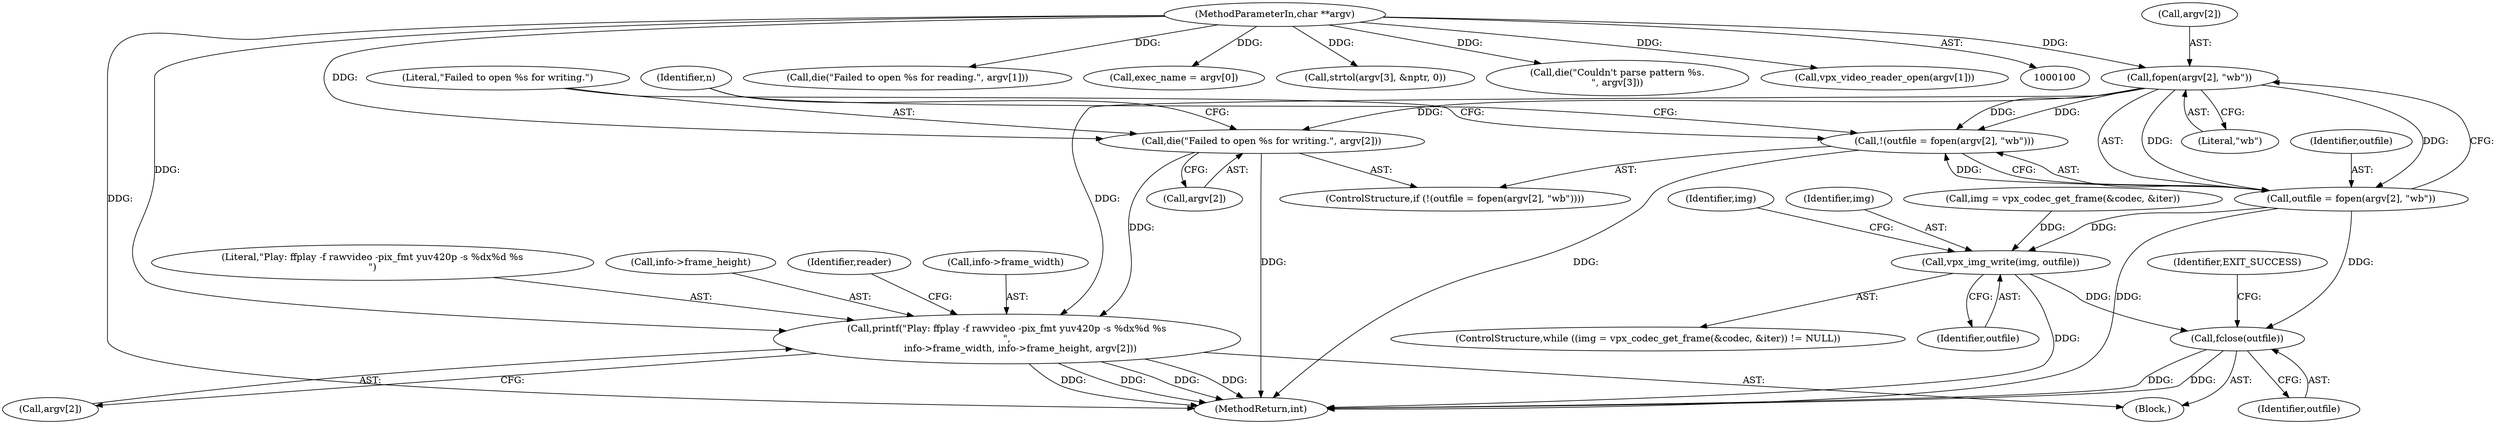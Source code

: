 digraph "0_Android_5a9753fca56f0eeb9f61e342b2fccffc364f9426_1@API" {
"1000170" [label="(Call,fopen(argv[2], \"wb\"))"];
"1000102" [label="(MethodParameterIn,char **argv)"];
"1000167" [label="(Call,!(outfile = fopen(argv[2], \"wb\")))"];
"1000168" [label="(Call,outfile = fopen(argv[2], \"wb\"))"];
"1000335" [label="(Call,vpx_img_write(img, outfile))"];
"1000369" [label="(Call,fclose(outfile))"];
"1000175" [label="(Call,die(\"Failed to open %s for writing.\", argv[2]))"];
"1000356" [label="(Call,printf(\"Play: ffplay -f rawvideo -pix_fmt yuv420p -s %dx%d %s\n\",\n         info->frame_width, info->frame_height, argv[2]))"];
"1000335" [label="(Call,vpx_img_write(img, outfile))"];
"1000161" [label="(Call,die(\"Failed to open %s for reading.\", argv[1]))"];
"1000170" [label="(Call,fopen(argv[2], \"wb\"))"];
"1000356" [label="(Call,printf(\"Play: ffplay -f rawvideo -pix_fmt yuv420p -s %dx%d %s\n\",\n         info->frame_width, info->frame_height, argv[2]))"];
"1000327" [label="(Call,img = vpx_codec_get_frame(&codec, &iter))"];
"1000141" [label="(Call,exec_name = argv[0])"];
"1000357" [label="(Literal,\"Play: ffplay -f rawvideo -pix_fmt yuv420p -s %dx%d %s\n\")"];
"1000328" [label="(Identifier,img)"];
"1000182" [label="(Call,strtol(argv[3], &nptr, 0))"];
"1000219" [label="(Call,die(\"Couldn't parse pattern %s.\n\", argv[3]))"];
"1000336" [label="(Identifier,img)"];
"1000361" [label="(Call,info->frame_height)"];
"1000176" [label="(Literal,\"Failed to open %s for writing.\")"];
"1000372" [label="(Identifier,EXIT_SUCCESS)"];
"1000177" [label="(Call,argv[2])"];
"1000337" [label="(Identifier,outfile)"];
"1000154" [label="(Call,vpx_video_reader_open(argv[1]))"];
"1000373" [label="(MethodReturn,int)"];
"1000181" [label="(Identifier,n)"];
"1000370" [label="(Identifier,outfile)"];
"1000167" [label="(Call,!(outfile = fopen(argv[2], \"wb\")))"];
"1000103" [label="(Block,)"];
"1000325" [label="(ControlStructure,while ((img = vpx_codec_get_frame(&codec, &iter)) != NULL))"];
"1000169" [label="(Identifier,outfile)"];
"1000368" [label="(Identifier,reader)"];
"1000369" [label="(Call,fclose(outfile))"];
"1000171" [label="(Call,argv[2])"];
"1000102" [label="(MethodParameterIn,char **argv)"];
"1000358" [label="(Call,info->frame_width)"];
"1000168" [label="(Call,outfile = fopen(argv[2], \"wb\"))"];
"1000175" [label="(Call,die(\"Failed to open %s for writing.\", argv[2]))"];
"1000166" [label="(ControlStructure,if (!(outfile = fopen(argv[2], \"wb\"))))"];
"1000364" [label="(Call,argv[2])"];
"1000174" [label="(Literal,\"wb\")"];
"1000170" -> "1000168"  [label="AST: "];
"1000170" -> "1000174"  [label="CFG: "];
"1000171" -> "1000170"  [label="AST: "];
"1000174" -> "1000170"  [label="AST: "];
"1000168" -> "1000170"  [label="CFG: "];
"1000170" -> "1000167"  [label="DDG: "];
"1000170" -> "1000167"  [label="DDG: "];
"1000170" -> "1000168"  [label="DDG: "];
"1000170" -> "1000168"  [label="DDG: "];
"1000102" -> "1000170"  [label="DDG: "];
"1000170" -> "1000175"  [label="DDG: "];
"1000170" -> "1000356"  [label="DDG: "];
"1000102" -> "1000100"  [label="AST: "];
"1000102" -> "1000373"  [label="DDG: "];
"1000102" -> "1000141"  [label="DDG: "];
"1000102" -> "1000154"  [label="DDG: "];
"1000102" -> "1000161"  [label="DDG: "];
"1000102" -> "1000175"  [label="DDG: "];
"1000102" -> "1000182"  [label="DDG: "];
"1000102" -> "1000219"  [label="DDG: "];
"1000102" -> "1000356"  [label="DDG: "];
"1000167" -> "1000166"  [label="AST: "];
"1000167" -> "1000168"  [label="CFG: "];
"1000168" -> "1000167"  [label="AST: "];
"1000176" -> "1000167"  [label="CFG: "];
"1000181" -> "1000167"  [label="CFG: "];
"1000167" -> "1000373"  [label="DDG: "];
"1000168" -> "1000167"  [label="DDG: "];
"1000169" -> "1000168"  [label="AST: "];
"1000168" -> "1000373"  [label="DDG: "];
"1000168" -> "1000335"  [label="DDG: "];
"1000168" -> "1000369"  [label="DDG: "];
"1000335" -> "1000325"  [label="AST: "];
"1000335" -> "1000337"  [label="CFG: "];
"1000336" -> "1000335"  [label="AST: "];
"1000337" -> "1000335"  [label="AST: "];
"1000328" -> "1000335"  [label="CFG: "];
"1000335" -> "1000373"  [label="DDG: "];
"1000327" -> "1000335"  [label="DDG: "];
"1000335" -> "1000369"  [label="DDG: "];
"1000369" -> "1000103"  [label="AST: "];
"1000369" -> "1000370"  [label="CFG: "];
"1000370" -> "1000369"  [label="AST: "];
"1000372" -> "1000369"  [label="CFG: "];
"1000369" -> "1000373"  [label="DDG: "];
"1000369" -> "1000373"  [label="DDG: "];
"1000175" -> "1000166"  [label="AST: "];
"1000175" -> "1000177"  [label="CFG: "];
"1000176" -> "1000175"  [label="AST: "];
"1000177" -> "1000175"  [label="AST: "];
"1000181" -> "1000175"  [label="CFG: "];
"1000175" -> "1000373"  [label="DDG: "];
"1000175" -> "1000356"  [label="DDG: "];
"1000356" -> "1000103"  [label="AST: "];
"1000356" -> "1000364"  [label="CFG: "];
"1000357" -> "1000356"  [label="AST: "];
"1000358" -> "1000356"  [label="AST: "];
"1000361" -> "1000356"  [label="AST: "];
"1000364" -> "1000356"  [label="AST: "];
"1000368" -> "1000356"  [label="CFG: "];
"1000356" -> "1000373"  [label="DDG: "];
"1000356" -> "1000373"  [label="DDG: "];
"1000356" -> "1000373"  [label="DDG: "];
"1000356" -> "1000373"  [label="DDG: "];
}
